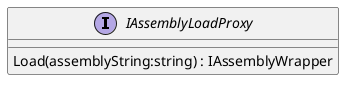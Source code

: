 @startuml
interface IAssemblyLoadProxy {
    Load(assemblyString:string) : IAssemblyWrapper
}
@enduml
